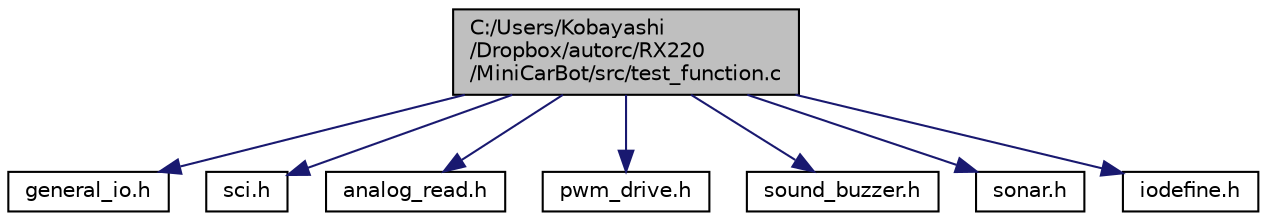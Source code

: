 digraph "C:/Users/Kobayashi/Dropbox/autorc/RX220/MiniCarBot/src/test_function.c"
{
 // LATEX_PDF_SIZE
  edge [fontname="Helvetica",fontsize="10",labelfontname="Helvetica",labelfontsize="10"];
  node [fontname="Helvetica",fontsize="10",shape=record];
  Node1 [label="C:/Users/Kobayashi\l/Dropbox/autorc/RX220\l/MiniCarBot/src/test_function.c",height=0.2,width=0.4,color="black", fillcolor="grey75", style="filled", fontcolor="black",tooltip=" "];
  Node1 -> Node2 [color="midnightblue",fontsize="10",style="solid",fontname="Helvetica"];
  Node2 [label="general_io.h",height=0.2,width=0.4,color="black", fillcolor="white", style="filled",URL="$general__io_8h.html",tooltip="汎用ポートのON/OFF出力"];
  Node1 -> Node3 [color="midnightblue",fontsize="10",style="solid",fontname="Helvetica"];
  Node3 [label="sci.h",height=0.2,width=0.4,color="black", fillcolor="white", style="filled",URL="$sci_8h.html",tooltip="RS232によるシリアル通信。RX220からの出力のみ実装"];
  Node1 -> Node4 [color="midnightblue",fontsize="10",style="solid",fontname="Helvetica"];
  Node4 [label="analog_read.h",height=0.2,width=0.4,color="black", fillcolor="white", style="filled",URL="$analog__read_8h.html",tooltip="フォトトランジスタとバッテリ電圧をAD取得"];
  Node1 -> Node5 [color="midnightblue",fontsize="10",style="solid",fontname="Helvetica"];
  Node5 [label="pwm_drive.h",height=0.2,width=0.4,color="black", fillcolor="white", style="filled",URL="$pwm__drive_8h.html",tooltip="左車輪モータと右車輪モータのPWM駆動"];
  Node1 -> Node6 [color="midnightblue",fontsize="10",style="solid",fontname="Helvetica"];
  Node6 [label="sound_buzzer.h",height=0.2,width=0.4,color="black", fillcolor="white", style="filled",URL="$sound__buzzer_8h.html",tooltip="ブザーを駆動するための周波数可変の矩形波出力"];
  Node1 -> Node7 [color="midnightblue",fontsize="10",style="solid",fontname="Helvetica"];
  Node7 [label="sonar.h",height=0.2,width=0.4,color="black", fillcolor="white", style="filled",URL="$sonar_8h.html",tooltip="超音波センサ(HC-SR04)による距離計測"];
  Node1 -> Node8 [color="midnightblue",fontsize="10",style="solid",fontname="Helvetica"];
  Node8 [label="iodefine.h",height=0.2,width=0.4,color="black", fillcolor="white", style="filled",URL="$iodefine_8h.html",tooltip=" "];
}
